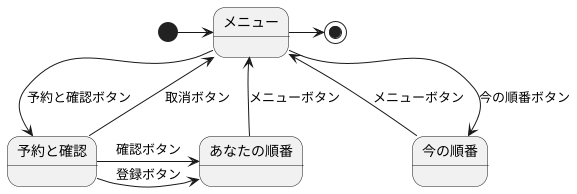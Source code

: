 @startuml ステート
' left to right direction
[*] -right-> メニュー
メニュー -right-> [*]
予約と確認-->メニュー :取消ボタン
予約と確認-right->あなたの順番 :確認ボタン
予約と確認-right-->あなたの順番 :登録ボタン
メニュー-->予約と確認 :予約と確認ボタン
メニュー<--今の順番 :メニューボタン
メニュー<--あなたの順番 :メニューボタン
メニュー-->今の順番 :今の順番ボタン
@enduml